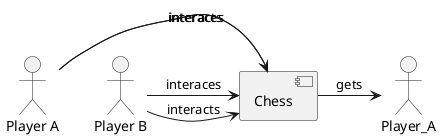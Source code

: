 @startuml
skinparam monochrome true
skinparam componentStyle uml2
actor Player__F_A as "Player A"
actor Player__F_B as "Player B"
component Chess as "Chess"
Chess -> Player_A : gets
Player__F_A -> Chess : interacts
Player__F_A -> Chess : interaces
Player__F_B -> Chess : interacts
Player__F_B -> Chess : interaces
@enduml
' Actifsource ID=[dc5bfacd-eaac-11e8-88d3-bfc6b992bdec,73695871-fa3e-11e8-af47-e5bdd8100025,Hash]
